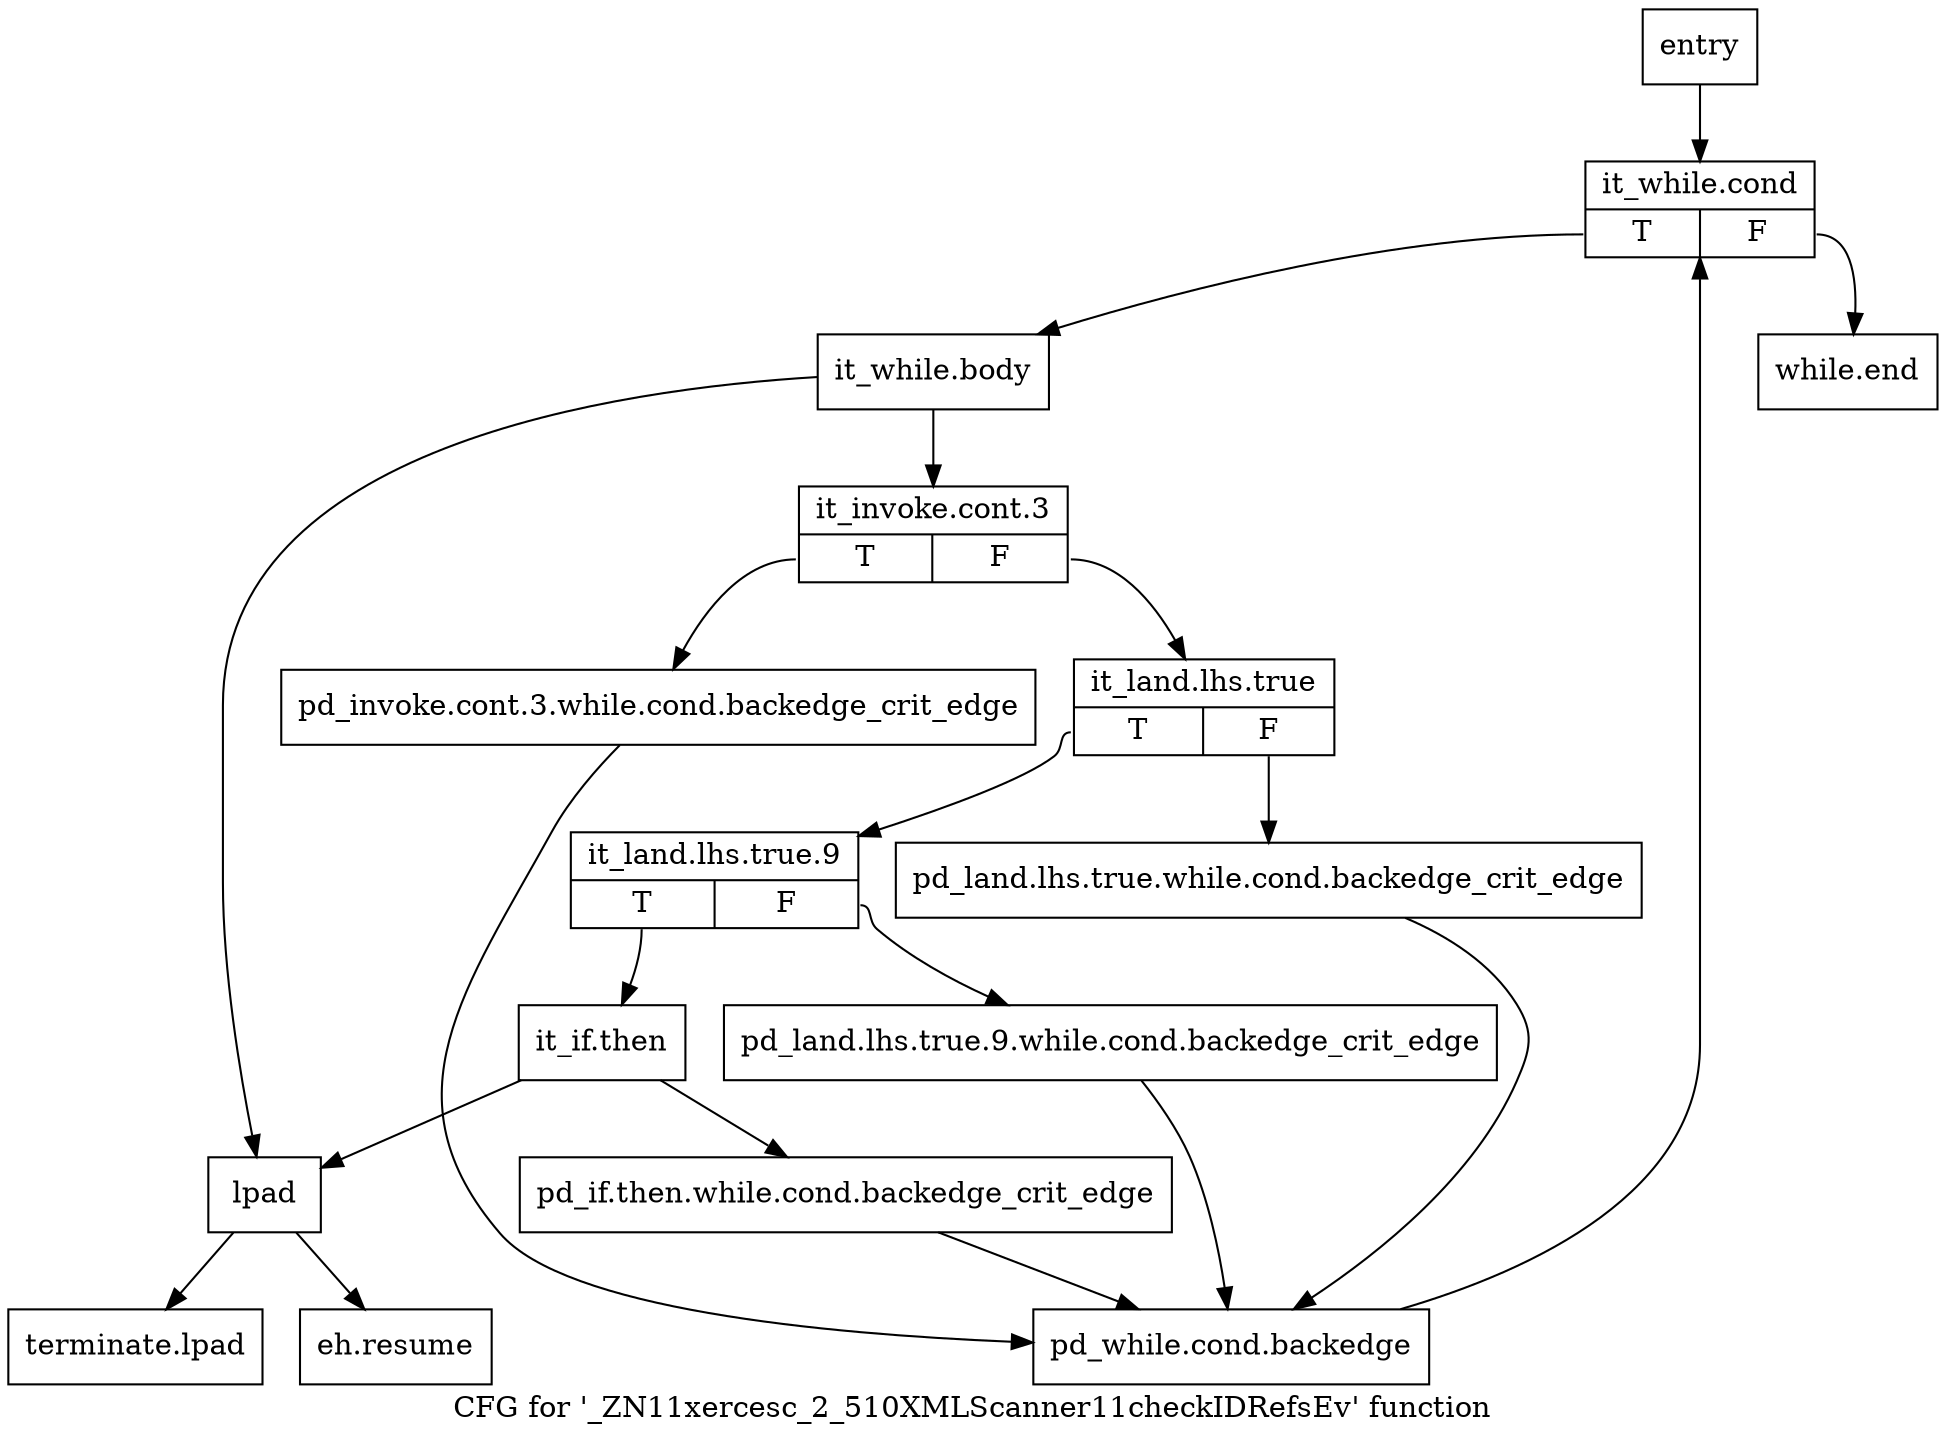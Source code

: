 digraph "CFG for '_ZN11xercesc_2_510XMLScanner11checkIDRefsEv' function" {
	label="CFG for '_ZN11xercesc_2_510XMLScanner11checkIDRefsEv' function";

	Node0x51d7b20 [shape=record,label="{entry}"];
	Node0x51d7b20 -> Node0x51d7b70;
	Node0x51d7b70 [shape=record,label="{it_while.cond|{<s0>T|<s1>F}}"];
	Node0x51d7b70:s0 -> Node0x51d7bc0;
	Node0x51d7b70:s1 -> Node0x51d7f30;
	Node0x51d7bc0 [shape=record,label="{it_while.body}"];
	Node0x51d7bc0 -> Node0x51d7c10;
	Node0x51d7bc0 -> Node0x51d7ee0;
	Node0x51d7c10 [shape=record,label="{it_invoke.cont.3|{<s0>T|<s1>F}}"];
	Node0x51d7c10:s0 -> Node0x51d7c60;
	Node0x51d7c10:s1 -> Node0x51d7cb0;
	Node0x51d7c60 [shape=record,label="{pd_invoke.cont.3.while.cond.backedge_crit_edge}"];
	Node0x51d7c60 -> Node0x51d7e90;
	Node0x51d7cb0 [shape=record,label="{it_land.lhs.true|{<s0>T|<s1>F}}"];
	Node0x51d7cb0:s0 -> Node0x51d7d50;
	Node0x51d7cb0:s1 -> Node0x51d7d00;
	Node0x51d7d00 [shape=record,label="{pd_land.lhs.true.while.cond.backedge_crit_edge}"];
	Node0x51d7d00 -> Node0x51d7e90;
	Node0x51d7d50 [shape=record,label="{it_land.lhs.true.9|{<s0>T|<s1>F}}"];
	Node0x51d7d50:s0 -> Node0x51d7df0;
	Node0x51d7d50:s1 -> Node0x51d7da0;
	Node0x51d7da0 [shape=record,label="{pd_land.lhs.true.9.while.cond.backedge_crit_edge}"];
	Node0x51d7da0 -> Node0x51d7e90;
	Node0x51d7df0 [shape=record,label="{it_if.then}"];
	Node0x51d7df0 -> Node0x51d7e40;
	Node0x51d7df0 -> Node0x51d7ee0;
	Node0x51d7e40 [shape=record,label="{pd_if.then.while.cond.backedge_crit_edge}"];
	Node0x51d7e40 -> Node0x51d7e90;
	Node0x51d7e90 [shape=record,label="{pd_while.cond.backedge}"];
	Node0x51d7e90 -> Node0x51d7b70;
	Node0x51d7ee0 [shape=record,label="{lpad}"];
	Node0x51d7ee0 -> Node0x51d7f80;
	Node0x51d7ee0 -> Node0x51d7fd0;
	Node0x51d7f30 [shape=record,label="{while.end}"];
	Node0x51d7f80 [shape=record,label="{eh.resume}"];
	Node0x51d7fd0 [shape=record,label="{terminate.lpad}"];
}
